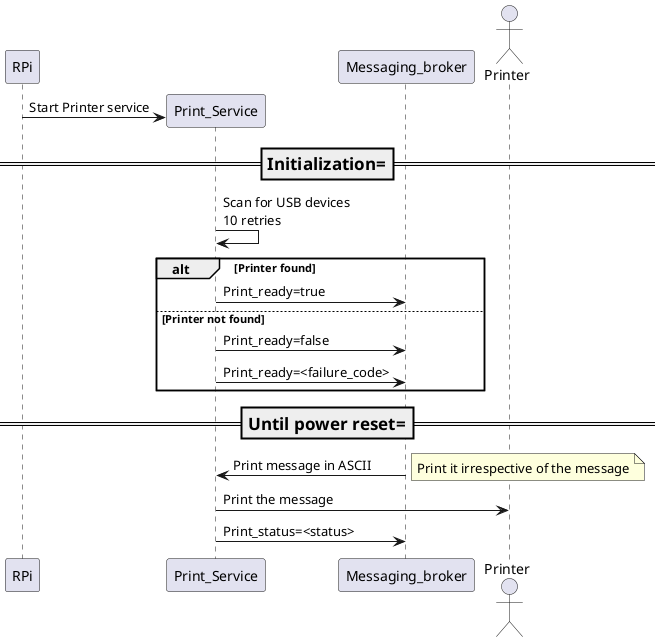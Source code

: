 @startuml
participant RPi
participant Print_Service
participant Messaging_broker
actor Printer

RPi -> Print_Service **: Start Printer service

===Initialization===
Print_Service -> Print_Service: Scan for USB devices\n10 retries
alt Printer found
Print_Service -> Messaging_broker: Print_ready=true
else Printer not found
Print_Service -> Messaging_broker: Print_ready=false
Print_Service -> Messaging_broker: Print_ready=<failure_code>
end

===Until power reset===
Messaging_broker -> Print_Service: Print message in ASCII
note right: Print it irrespective of the message
Print_Service -> Printer: Print the message
Print_Service -> Messaging_broker: Print_status=<status>

@enduml